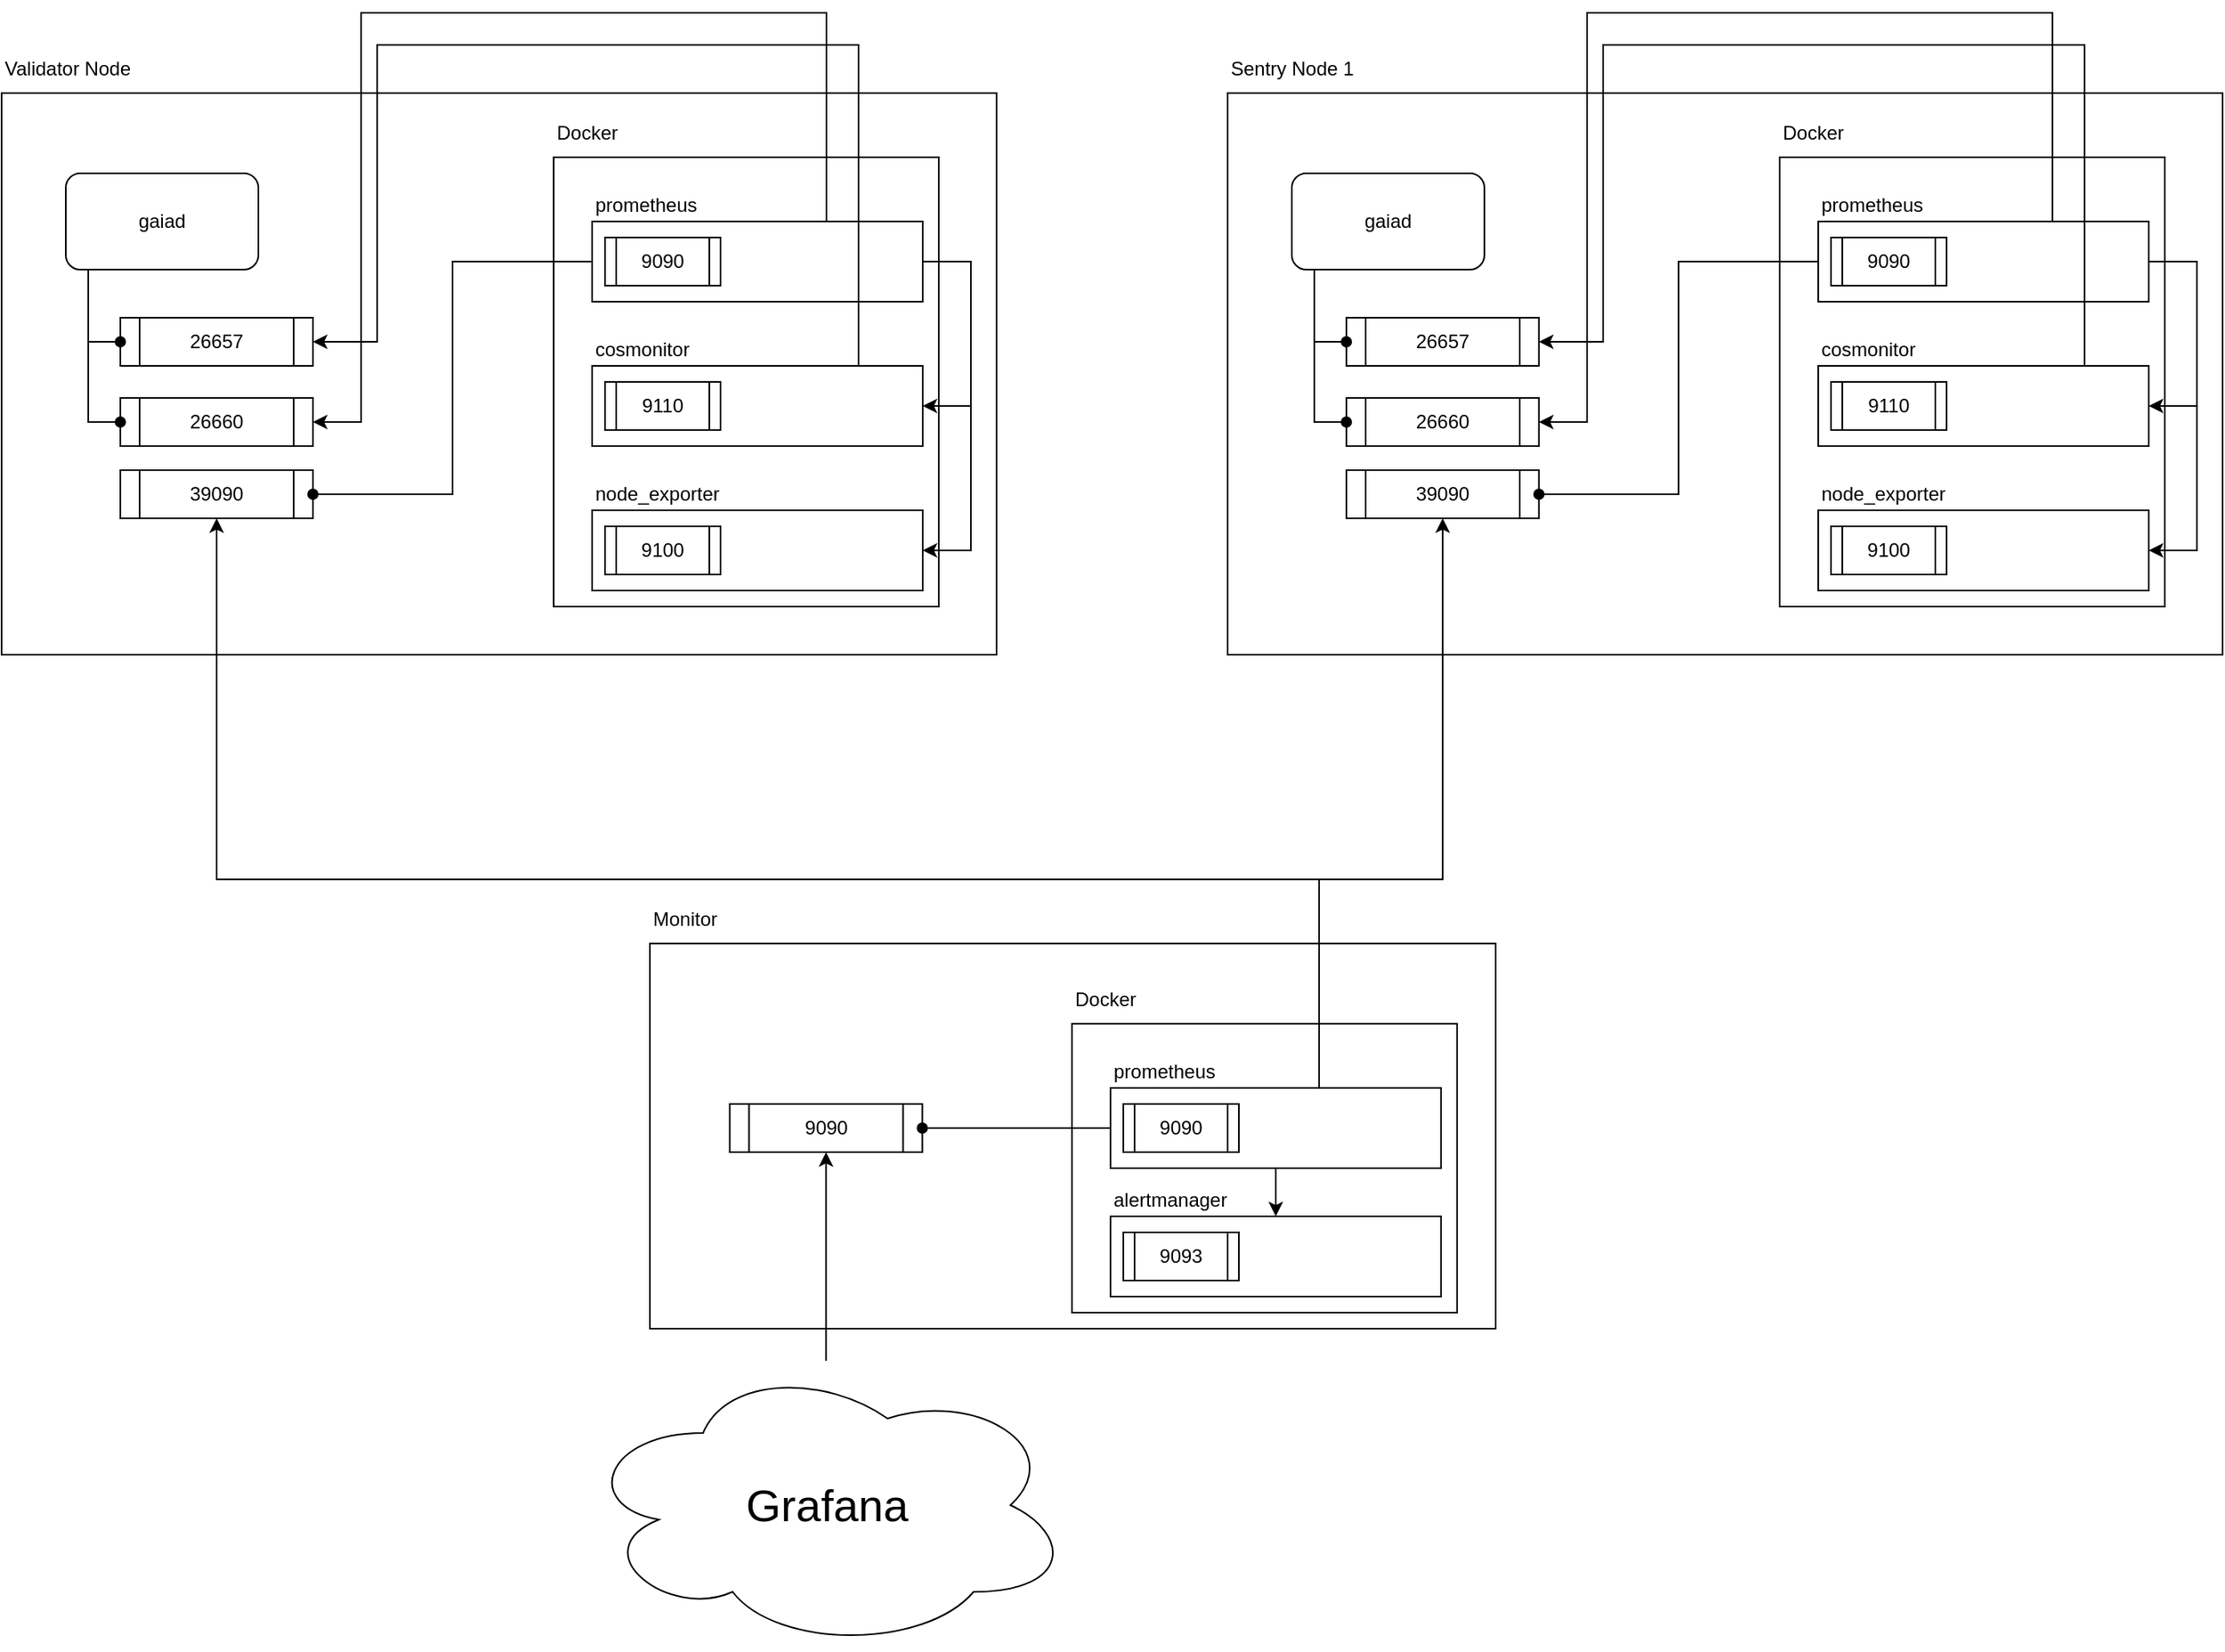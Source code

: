 <mxfile version="20.8.10" type="device"><diagram name="Pagina-1" id="LxKFycwDKd_jnmL3zUa3"><mxGraphModel dx="3285" dy="2135" grid="1" gridSize="10" guides="1" tooltips="1" connect="1" arrows="1" fold="1" page="1" pageScale="1" pageWidth="827" pageHeight="1169" math="0" shadow="0"><root><mxCell id="0"/><mxCell id="1" parent="0"/><mxCell id="lnu0kQEjgJOONl4ExIHB-28" value="" style="group" parent="1" vertex="1" connectable="0"><mxGeometry x="141" y="74" width="620" height="400" as="geometry"/></mxCell><mxCell id="lnu0kQEjgJOONl4ExIHB-1" value="" style="rounded=0;whiteSpace=wrap;html=1;" parent="lnu0kQEjgJOONl4ExIHB-28" vertex="1"><mxGeometry y="50" width="620" height="350" as="geometry"/></mxCell><mxCell id="lnu0kQEjgJOONl4ExIHB-2" value="Validator Node" style="text;html=1;strokeColor=none;fillColor=none;align=left;verticalAlign=middle;whiteSpace=wrap;rounded=0;" parent="lnu0kQEjgJOONl4ExIHB-28" vertex="1"><mxGeometry y="20" width="96" height="30" as="geometry"/></mxCell><mxCell id="lnu0kQEjgJOONl4ExIHB-3" value="gaiad" style="rounded=1;whiteSpace=wrap;html=1;" parent="lnu0kQEjgJOONl4ExIHB-28" vertex="1"><mxGeometry x="40" y="100" width="120" height="60" as="geometry"/></mxCell><mxCell id="lnu0kQEjgJOONl4ExIHB-4" value="26657" style="shape=process;whiteSpace=wrap;html=1;backgroundOutline=1;" parent="lnu0kQEjgJOONl4ExIHB-28" vertex="1"><mxGeometry x="74" y="190" width="120" height="30" as="geometry"/></mxCell><mxCell id="lnu0kQEjgJOONl4ExIHB-7" style="edgeStyle=orthogonalEdgeStyle;rounded=0;orthogonalLoop=1;jettySize=auto;html=1;entryX=0;entryY=0.5;entryDx=0;entryDy=0;endArrow=oval;endFill=1;" parent="lnu0kQEjgJOONl4ExIHB-28" source="lnu0kQEjgJOONl4ExIHB-3" target="lnu0kQEjgJOONl4ExIHB-4" edge="1"><mxGeometry relative="1" as="geometry"><Array as="points"><mxPoint x="54" y="205"/></Array></mxGeometry></mxCell><mxCell id="lnu0kQEjgJOONl4ExIHB-5" value="26660" style="shape=process;whiteSpace=wrap;html=1;backgroundOutline=1;" parent="lnu0kQEjgJOONl4ExIHB-28" vertex="1"><mxGeometry x="74" y="240" width="120" height="30" as="geometry"/></mxCell><mxCell id="lnu0kQEjgJOONl4ExIHB-8" style="edgeStyle=orthogonalEdgeStyle;rounded=0;orthogonalLoop=1;jettySize=auto;html=1;entryX=0;entryY=0.5;entryDx=0;entryDy=0;endArrow=oval;endFill=1;" parent="lnu0kQEjgJOONl4ExIHB-28" source="lnu0kQEjgJOONl4ExIHB-3" target="lnu0kQEjgJOONl4ExIHB-5" edge="1"><mxGeometry relative="1" as="geometry"><Array as="points"><mxPoint x="54" y="255"/></Array></mxGeometry></mxCell><mxCell id="lnu0kQEjgJOONl4ExIHB-9" value="" style="rounded=0;whiteSpace=wrap;html=1;" parent="lnu0kQEjgJOONl4ExIHB-28" vertex="1"><mxGeometry x="344" y="90" width="240" height="280" as="geometry"/></mxCell><mxCell id="lnu0kQEjgJOONl4ExIHB-10" value="Docker" style="text;html=1;strokeColor=none;fillColor=none;align=left;verticalAlign=middle;whiteSpace=wrap;rounded=0;" parent="lnu0kQEjgJOONl4ExIHB-28" vertex="1"><mxGeometry x="344" y="60" width="76" height="30" as="geometry"/></mxCell><mxCell id="lnu0kQEjgJOONl4ExIHB-11" value="prometheus" style="text;html=1;strokeColor=none;fillColor=none;align=left;verticalAlign=middle;whiteSpace=wrap;rounded=0;" parent="lnu0kQEjgJOONl4ExIHB-28" vertex="1"><mxGeometry x="368" y="110" width="80" height="20" as="geometry"/></mxCell><mxCell id="lnu0kQEjgJOONl4ExIHB-23" style="edgeStyle=orthogonalEdgeStyle;rounded=0;orthogonalLoop=1;jettySize=auto;html=1;entryX=1;entryY=0.5;entryDx=0;entryDy=0;" parent="lnu0kQEjgJOONl4ExIHB-28" source="lnu0kQEjgJOONl4ExIHB-12" target="lnu0kQEjgJOONl4ExIHB-5" edge="1"><mxGeometry relative="1" as="geometry"><Array as="points"><mxPoint x="514"/><mxPoint x="224"/><mxPoint x="224" y="255"/></Array></mxGeometry></mxCell><mxCell id="lnu0kQEjgJOONl4ExIHB-12" value="" style="rounded=0;whiteSpace=wrap;html=1;" parent="lnu0kQEjgJOONl4ExIHB-28" vertex="1"><mxGeometry x="368" y="130" width="206" height="50" as="geometry"/></mxCell><mxCell id="lnu0kQEjgJOONl4ExIHB-13" value="cosmonitor" style="text;html=1;strokeColor=none;fillColor=none;align=left;verticalAlign=middle;whiteSpace=wrap;rounded=0;" parent="lnu0kQEjgJOONl4ExIHB-28" vertex="1"><mxGeometry x="368" y="200" width="80" height="20" as="geometry"/></mxCell><mxCell id="lnu0kQEjgJOONl4ExIHB-24" style="edgeStyle=orthogonalEdgeStyle;rounded=0;orthogonalLoop=1;jettySize=auto;html=1;entryX=1;entryY=0.5;entryDx=0;entryDy=0;" parent="lnu0kQEjgJOONl4ExIHB-28" source="lnu0kQEjgJOONl4ExIHB-14" target="lnu0kQEjgJOONl4ExIHB-4" edge="1"><mxGeometry relative="1" as="geometry"><Array as="points"><mxPoint x="534" y="20"/><mxPoint x="234" y="20"/><mxPoint x="234" y="205"/></Array></mxGeometry></mxCell><mxCell id="lnu0kQEjgJOONl4ExIHB-14" value="" style="rounded=0;whiteSpace=wrap;html=1;" parent="lnu0kQEjgJOONl4ExIHB-28" vertex="1"><mxGeometry x="368" y="220" width="206" height="50" as="geometry"/></mxCell><mxCell id="lnu0kQEjgJOONl4ExIHB-25" style="edgeStyle=orthogonalEdgeStyle;rounded=0;orthogonalLoop=1;jettySize=auto;html=1;entryX=1;entryY=0.5;entryDx=0;entryDy=0;" parent="lnu0kQEjgJOONl4ExIHB-28" source="lnu0kQEjgJOONl4ExIHB-12" target="lnu0kQEjgJOONl4ExIHB-14" edge="1"><mxGeometry relative="1" as="geometry"><Array as="points"><mxPoint x="604" y="155"/><mxPoint x="604" y="245"/></Array></mxGeometry></mxCell><mxCell id="lnu0kQEjgJOONl4ExIHB-15" value="" style="rounded=0;whiteSpace=wrap;html=1;" parent="lnu0kQEjgJOONl4ExIHB-28" vertex="1"><mxGeometry x="368" y="310" width="206" height="50" as="geometry"/></mxCell><mxCell id="lnu0kQEjgJOONl4ExIHB-26" style="edgeStyle=orthogonalEdgeStyle;rounded=0;orthogonalLoop=1;jettySize=auto;html=1;entryX=1;entryY=0.5;entryDx=0;entryDy=0;" parent="lnu0kQEjgJOONl4ExIHB-28" source="lnu0kQEjgJOONl4ExIHB-12" target="lnu0kQEjgJOONl4ExIHB-15" edge="1"><mxGeometry relative="1" as="geometry"><Array as="points"><mxPoint x="604" y="155"/><mxPoint x="604" y="335"/></Array></mxGeometry></mxCell><mxCell id="lnu0kQEjgJOONl4ExIHB-16" value="node_exporter" style="text;html=1;strokeColor=none;fillColor=none;align=left;verticalAlign=middle;whiteSpace=wrap;rounded=0;" parent="lnu0kQEjgJOONl4ExIHB-28" vertex="1"><mxGeometry x="368" y="290" width="80" height="20" as="geometry"/></mxCell><mxCell id="lnu0kQEjgJOONl4ExIHB-19" value="39090" style="shape=process;whiteSpace=wrap;html=1;backgroundOutline=1;" parent="lnu0kQEjgJOONl4ExIHB-28" vertex="1"><mxGeometry x="74" y="285" width="120" height="30" as="geometry"/></mxCell><mxCell id="lnu0kQEjgJOONl4ExIHB-27" style="edgeStyle=orthogonalEdgeStyle;rounded=0;orthogonalLoop=1;jettySize=auto;html=1;entryX=1;entryY=0.5;entryDx=0;entryDy=0;endArrow=oval;endFill=1;" parent="lnu0kQEjgJOONl4ExIHB-28" source="lnu0kQEjgJOONl4ExIHB-12" target="lnu0kQEjgJOONl4ExIHB-19" edge="1"><mxGeometry relative="1" as="geometry"/></mxCell><mxCell id="lnu0kQEjgJOONl4ExIHB-20" value="9090" style="shape=process;whiteSpace=wrap;html=1;backgroundOutline=1;" parent="lnu0kQEjgJOONl4ExIHB-28" vertex="1"><mxGeometry x="376" y="140" width="72" height="30" as="geometry"/></mxCell><mxCell id="lnu0kQEjgJOONl4ExIHB-21" value="9110" style="shape=process;whiteSpace=wrap;html=1;backgroundOutline=1;" parent="lnu0kQEjgJOONl4ExIHB-28" vertex="1"><mxGeometry x="376" y="230" width="72" height="30" as="geometry"/></mxCell><mxCell id="lnu0kQEjgJOONl4ExIHB-22" value="9100" style="shape=process;whiteSpace=wrap;html=1;backgroundOutline=1;" parent="lnu0kQEjgJOONl4ExIHB-28" vertex="1"><mxGeometry x="376" y="320" width="72" height="30" as="geometry"/></mxCell><mxCell id="lnu0kQEjgJOONl4ExIHB-29" value="" style="group" parent="1" vertex="1" connectable="0"><mxGeometry x="905" y="74" width="620" height="400" as="geometry"/></mxCell><mxCell id="lnu0kQEjgJOONl4ExIHB-30" value="" style="rounded=0;whiteSpace=wrap;html=1;" parent="lnu0kQEjgJOONl4ExIHB-29" vertex="1"><mxGeometry y="50" width="620" height="350" as="geometry"/></mxCell><mxCell id="lnu0kQEjgJOONl4ExIHB-31" value="Sentry Node 1" style="text;html=1;strokeColor=none;fillColor=none;align=left;verticalAlign=middle;whiteSpace=wrap;rounded=0;" parent="lnu0kQEjgJOONl4ExIHB-29" vertex="1"><mxGeometry y="20" width="96" height="30" as="geometry"/></mxCell><mxCell id="lnu0kQEjgJOONl4ExIHB-32" value="gaiad" style="rounded=1;whiteSpace=wrap;html=1;" parent="lnu0kQEjgJOONl4ExIHB-29" vertex="1"><mxGeometry x="40" y="100" width="120" height="60" as="geometry"/></mxCell><mxCell id="lnu0kQEjgJOONl4ExIHB-33" value="26657" style="shape=process;whiteSpace=wrap;html=1;backgroundOutline=1;" parent="lnu0kQEjgJOONl4ExIHB-29" vertex="1"><mxGeometry x="74" y="190" width="120" height="30" as="geometry"/></mxCell><mxCell id="lnu0kQEjgJOONl4ExIHB-34" style="edgeStyle=orthogonalEdgeStyle;rounded=0;orthogonalLoop=1;jettySize=auto;html=1;entryX=0;entryY=0.5;entryDx=0;entryDy=0;endArrow=oval;endFill=1;" parent="lnu0kQEjgJOONl4ExIHB-29" source="lnu0kQEjgJOONl4ExIHB-32" target="lnu0kQEjgJOONl4ExIHB-33" edge="1"><mxGeometry relative="1" as="geometry"><Array as="points"><mxPoint x="54" y="205"/></Array></mxGeometry></mxCell><mxCell id="lnu0kQEjgJOONl4ExIHB-35" value="26660" style="shape=process;whiteSpace=wrap;html=1;backgroundOutline=1;" parent="lnu0kQEjgJOONl4ExIHB-29" vertex="1"><mxGeometry x="74" y="240" width="120" height="30" as="geometry"/></mxCell><mxCell id="lnu0kQEjgJOONl4ExIHB-36" style="edgeStyle=orthogonalEdgeStyle;rounded=0;orthogonalLoop=1;jettySize=auto;html=1;entryX=0;entryY=0.5;entryDx=0;entryDy=0;endArrow=oval;endFill=1;" parent="lnu0kQEjgJOONl4ExIHB-29" source="lnu0kQEjgJOONl4ExIHB-32" target="lnu0kQEjgJOONl4ExIHB-35" edge="1"><mxGeometry relative="1" as="geometry"><Array as="points"><mxPoint x="54" y="255"/></Array></mxGeometry></mxCell><mxCell id="lnu0kQEjgJOONl4ExIHB-37" value="" style="rounded=0;whiteSpace=wrap;html=1;" parent="lnu0kQEjgJOONl4ExIHB-29" vertex="1"><mxGeometry x="344" y="90" width="240" height="280" as="geometry"/></mxCell><mxCell id="lnu0kQEjgJOONl4ExIHB-38" value="Docker" style="text;html=1;strokeColor=none;fillColor=none;align=left;verticalAlign=middle;whiteSpace=wrap;rounded=0;" parent="lnu0kQEjgJOONl4ExIHB-29" vertex="1"><mxGeometry x="344" y="60" width="76" height="30" as="geometry"/></mxCell><mxCell id="lnu0kQEjgJOONl4ExIHB-39" value="prometheus" style="text;html=1;strokeColor=none;fillColor=none;align=left;verticalAlign=middle;whiteSpace=wrap;rounded=0;" parent="lnu0kQEjgJOONl4ExIHB-29" vertex="1"><mxGeometry x="368" y="110" width="80" height="20" as="geometry"/></mxCell><mxCell id="lnu0kQEjgJOONl4ExIHB-40" style="edgeStyle=orthogonalEdgeStyle;rounded=0;orthogonalLoop=1;jettySize=auto;html=1;entryX=1;entryY=0.5;entryDx=0;entryDy=0;" parent="lnu0kQEjgJOONl4ExIHB-29" source="lnu0kQEjgJOONl4ExIHB-41" target="lnu0kQEjgJOONl4ExIHB-35" edge="1"><mxGeometry relative="1" as="geometry"><Array as="points"><mxPoint x="514"/><mxPoint x="224"/><mxPoint x="224" y="255"/></Array></mxGeometry></mxCell><mxCell id="lnu0kQEjgJOONl4ExIHB-41" value="" style="rounded=0;whiteSpace=wrap;html=1;" parent="lnu0kQEjgJOONl4ExIHB-29" vertex="1"><mxGeometry x="368" y="130" width="206" height="50" as="geometry"/></mxCell><mxCell id="lnu0kQEjgJOONl4ExIHB-42" value="cosmonitor" style="text;html=1;strokeColor=none;fillColor=none;align=left;verticalAlign=middle;whiteSpace=wrap;rounded=0;" parent="lnu0kQEjgJOONl4ExIHB-29" vertex="1"><mxGeometry x="368" y="200" width="80" height="20" as="geometry"/></mxCell><mxCell id="lnu0kQEjgJOONl4ExIHB-43" style="edgeStyle=orthogonalEdgeStyle;rounded=0;orthogonalLoop=1;jettySize=auto;html=1;entryX=1;entryY=0.5;entryDx=0;entryDy=0;" parent="lnu0kQEjgJOONl4ExIHB-29" source="lnu0kQEjgJOONl4ExIHB-44" target="lnu0kQEjgJOONl4ExIHB-33" edge="1"><mxGeometry relative="1" as="geometry"><Array as="points"><mxPoint x="534" y="20"/><mxPoint x="234" y="20"/><mxPoint x="234" y="205"/></Array></mxGeometry></mxCell><mxCell id="lnu0kQEjgJOONl4ExIHB-44" value="" style="rounded=0;whiteSpace=wrap;html=1;" parent="lnu0kQEjgJOONl4ExIHB-29" vertex="1"><mxGeometry x="368" y="220" width="206" height="50" as="geometry"/></mxCell><mxCell id="lnu0kQEjgJOONl4ExIHB-45" style="edgeStyle=orthogonalEdgeStyle;rounded=0;orthogonalLoop=1;jettySize=auto;html=1;entryX=1;entryY=0.5;entryDx=0;entryDy=0;" parent="lnu0kQEjgJOONl4ExIHB-29" source="lnu0kQEjgJOONl4ExIHB-41" target="lnu0kQEjgJOONl4ExIHB-44" edge="1"><mxGeometry relative="1" as="geometry"><Array as="points"><mxPoint x="604" y="155"/><mxPoint x="604" y="245"/></Array></mxGeometry></mxCell><mxCell id="lnu0kQEjgJOONl4ExIHB-46" value="" style="rounded=0;whiteSpace=wrap;html=1;" parent="lnu0kQEjgJOONl4ExIHB-29" vertex="1"><mxGeometry x="368" y="310" width="206" height="50" as="geometry"/></mxCell><mxCell id="lnu0kQEjgJOONl4ExIHB-47" style="edgeStyle=orthogonalEdgeStyle;rounded=0;orthogonalLoop=1;jettySize=auto;html=1;entryX=1;entryY=0.5;entryDx=0;entryDy=0;" parent="lnu0kQEjgJOONl4ExIHB-29" source="lnu0kQEjgJOONl4ExIHB-41" target="lnu0kQEjgJOONl4ExIHB-46" edge="1"><mxGeometry relative="1" as="geometry"><Array as="points"><mxPoint x="604" y="155"/><mxPoint x="604" y="335"/></Array></mxGeometry></mxCell><mxCell id="lnu0kQEjgJOONl4ExIHB-48" value="node_exporter" style="text;html=1;strokeColor=none;fillColor=none;align=left;verticalAlign=middle;whiteSpace=wrap;rounded=0;" parent="lnu0kQEjgJOONl4ExIHB-29" vertex="1"><mxGeometry x="368" y="290" width="80" height="20" as="geometry"/></mxCell><mxCell id="lnu0kQEjgJOONl4ExIHB-49" value="39090" style="shape=process;whiteSpace=wrap;html=1;backgroundOutline=1;" parent="lnu0kQEjgJOONl4ExIHB-29" vertex="1"><mxGeometry x="74" y="285" width="120" height="30" as="geometry"/></mxCell><mxCell id="lnu0kQEjgJOONl4ExIHB-50" style="edgeStyle=orthogonalEdgeStyle;rounded=0;orthogonalLoop=1;jettySize=auto;html=1;entryX=1;entryY=0.5;entryDx=0;entryDy=0;endArrow=oval;endFill=1;" parent="lnu0kQEjgJOONl4ExIHB-29" source="lnu0kQEjgJOONl4ExIHB-41" target="lnu0kQEjgJOONl4ExIHB-49" edge="1"><mxGeometry relative="1" as="geometry"/></mxCell><mxCell id="lnu0kQEjgJOONl4ExIHB-51" value="9090" style="shape=process;whiteSpace=wrap;html=1;backgroundOutline=1;" parent="lnu0kQEjgJOONl4ExIHB-29" vertex="1"><mxGeometry x="376" y="140" width="72" height="30" as="geometry"/></mxCell><mxCell id="lnu0kQEjgJOONl4ExIHB-52" value="9110" style="shape=process;whiteSpace=wrap;html=1;backgroundOutline=1;" parent="lnu0kQEjgJOONl4ExIHB-29" vertex="1"><mxGeometry x="376" y="230" width="72" height="30" as="geometry"/></mxCell><mxCell id="lnu0kQEjgJOONl4ExIHB-53" value="9100" style="shape=process;whiteSpace=wrap;html=1;backgroundOutline=1;" parent="lnu0kQEjgJOONl4ExIHB-29" vertex="1"><mxGeometry x="376" y="320" width="72" height="30" as="geometry"/></mxCell><mxCell id="lnu0kQEjgJOONl4ExIHB-54" value="" style="rounded=0;whiteSpace=wrap;html=1;" parent="1" vertex="1"><mxGeometry x="545" y="654" width="527" height="240" as="geometry"/></mxCell><mxCell id="lnu0kQEjgJOONl4ExIHB-55" value="Monitor" style="text;html=1;strokeColor=none;fillColor=none;align=left;verticalAlign=middle;whiteSpace=wrap;rounded=0;" parent="1" vertex="1"><mxGeometry x="545" y="624" width="96" height="30" as="geometry"/></mxCell><mxCell id="lnu0kQEjgJOONl4ExIHB-62" value="" style="group" parent="1" vertex="1" connectable="0"><mxGeometry x="808" y="674" width="240" height="310" as="geometry"/></mxCell><mxCell id="lnu0kQEjgJOONl4ExIHB-56" value="" style="rounded=0;whiteSpace=wrap;html=1;" parent="lnu0kQEjgJOONl4ExIHB-62" vertex="1"><mxGeometry y="30" width="240" height="180" as="geometry"/></mxCell><mxCell id="lnu0kQEjgJOONl4ExIHB-57" value="Docker" style="text;html=1;strokeColor=none;fillColor=none;align=left;verticalAlign=middle;whiteSpace=wrap;rounded=0;" parent="lnu0kQEjgJOONl4ExIHB-62" vertex="1"><mxGeometry width="76" height="30" as="geometry"/></mxCell><mxCell id="lnu0kQEjgJOONl4ExIHB-58" value="prometheus" style="text;html=1;strokeColor=none;fillColor=none;align=left;verticalAlign=middle;whiteSpace=wrap;rounded=0;" parent="lnu0kQEjgJOONl4ExIHB-62" vertex="1"><mxGeometry x="24" y="50" width="80" height="20" as="geometry"/></mxCell><mxCell id="yqs3eHVDUxct9LazvLel-6" style="edgeStyle=orthogonalEdgeStyle;rounded=0;orthogonalLoop=1;jettySize=auto;html=1;entryX=0.5;entryY=0;entryDx=0;entryDy=0;" parent="lnu0kQEjgJOONl4ExIHB-62" source="lnu0kQEjgJOONl4ExIHB-59" target="yqs3eHVDUxct9LazvLel-1" edge="1"><mxGeometry relative="1" as="geometry"/></mxCell><mxCell id="lnu0kQEjgJOONl4ExIHB-59" value="" style="rounded=0;whiteSpace=wrap;html=1;" parent="lnu0kQEjgJOONl4ExIHB-62" vertex="1"><mxGeometry x="24" y="70" width="206" height="50" as="geometry"/></mxCell><mxCell id="lnu0kQEjgJOONl4ExIHB-60" value="9090" style="shape=process;whiteSpace=wrap;html=1;backgroundOutline=1;" parent="lnu0kQEjgJOONl4ExIHB-62" vertex="1"><mxGeometry x="32" y="80" width="72" height="30" as="geometry"/></mxCell><mxCell id="yqs3eHVDUxct9LazvLel-1" value="" style="rounded=0;whiteSpace=wrap;html=1;" parent="lnu0kQEjgJOONl4ExIHB-62" vertex="1"><mxGeometry x="24" y="150" width="206" height="50" as="geometry"/></mxCell><mxCell id="yqs3eHVDUxct9LazvLel-2" value="9093" style="shape=process;whiteSpace=wrap;html=1;backgroundOutline=1;" parent="lnu0kQEjgJOONl4ExIHB-62" vertex="1"><mxGeometry x="32" y="160" width="72" height="30" as="geometry"/></mxCell><mxCell id="yqs3eHVDUxct9LazvLel-3" value="alertmanager" style="text;html=1;strokeColor=none;fillColor=none;align=left;verticalAlign=middle;whiteSpace=wrap;rounded=0;" parent="lnu0kQEjgJOONl4ExIHB-62" vertex="1"><mxGeometry x="24" y="130" width="80" height="20" as="geometry"/></mxCell><mxCell id="lnu0kQEjgJOONl4ExIHB-63" value="9090" style="shape=process;whiteSpace=wrap;html=1;backgroundOutline=1;" parent="1" vertex="1"><mxGeometry x="594.75" y="754" width="120" height="30" as="geometry"/></mxCell><mxCell id="lnu0kQEjgJOONl4ExIHB-64" style="edgeStyle=orthogonalEdgeStyle;rounded=0;orthogonalLoop=1;jettySize=auto;html=1;endArrow=oval;endFill=1;" parent="1" source="lnu0kQEjgJOONl4ExIHB-59" target="lnu0kQEjgJOONl4ExIHB-63" edge="1"><mxGeometry relative="1" as="geometry"/></mxCell><mxCell id="lnu0kQEjgJOONl4ExIHB-65" style="edgeStyle=orthogonalEdgeStyle;rounded=0;orthogonalLoop=1;jettySize=auto;html=1;entryX=0.5;entryY=1;entryDx=0;entryDy=0;endArrow=classic;endFill=1;" parent="1" source="lnu0kQEjgJOONl4ExIHB-59" target="lnu0kQEjgJOONl4ExIHB-19" edge="1"><mxGeometry relative="1" as="geometry"><Array as="points"><mxPoint x="962" y="614"/><mxPoint x="275" y="614"/></Array></mxGeometry></mxCell><mxCell id="lnu0kQEjgJOONl4ExIHB-67" style="edgeStyle=orthogonalEdgeStyle;rounded=0;orthogonalLoop=1;jettySize=auto;html=1;endArrow=classic;endFill=1;" parent="1" source="lnu0kQEjgJOONl4ExIHB-59" target="lnu0kQEjgJOONl4ExIHB-49" edge="1"><mxGeometry relative="1" as="geometry"><Array as="points"><mxPoint x="962" y="614"/><mxPoint x="1039" y="614"/></Array></mxGeometry></mxCell><mxCell id="lnu0kQEjgJOONl4ExIHB-73" style="edgeStyle=orthogonalEdgeStyle;rounded=0;orthogonalLoop=1;jettySize=auto;html=1;entryX=0.5;entryY=1;entryDx=0;entryDy=0;fontSize=28;endArrow=classic;endFill=1;" parent="1" source="lnu0kQEjgJOONl4ExIHB-72" target="lnu0kQEjgJOONl4ExIHB-63" edge="1"><mxGeometry relative="1" as="geometry"/></mxCell><mxCell id="lnu0kQEjgJOONl4ExIHB-72" value="&lt;font style=&quot;font-size: 28px;&quot;&gt;Grafana&lt;/font&gt;" style="ellipse;shape=cloud;whiteSpace=wrap;html=1;" parent="1" vertex="1"><mxGeometry x="501.5" y="914" width="306.5" height="180" as="geometry"/></mxCell></root></mxGraphModel></diagram></mxfile>